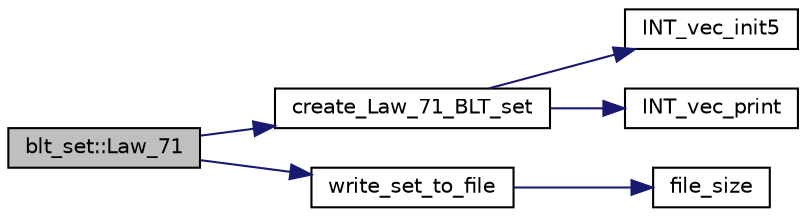 digraph "blt_set::Law_71"
{
  edge [fontname="Helvetica",fontsize="10",labelfontname="Helvetica",labelfontsize="10"];
  node [fontname="Helvetica",fontsize="10",shape=record];
  rankdir="LR";
  Node1924 [label="blt_set::Law_71",height=0.2,width=0.4,color="black", fillcolor="grey75", style="filled", fontcolor="black"];
  Node1924 -> Node1925 [color="midnightblue",fontsize="10",style="solid",fontname="Helvetica"];
  Node1925 [label="create_Law_71_BLT_set",height=0.2,width=0.4,color="black", fillcolor="white", style="filled",URL="$d7/d94/data_8_c.html#a21488a79cee222161e7bef725c6267fe"];
  Node1925 -> Node1926 [color="midnightblue",fontsize="10",style="solid",fontname="Helvetica"];
  Node1926 [label="INT_vec_init5",height=0.2,width=0.4,color="black", fillcolor="white", style="filled",URL="$d5/db4/io__and__os_8h.html#aa44942d0ade0e10dafd2ff1a86e672b8"];
  Node1925 -> Node1927 [color="midnightblue",fontsize="10",style="solid",fontname="Helvetica"];
  Node1927 [label="INT_vec_print",height=0.2,width=0.4,color="black", fillcolor="white", style="filled",URL="$df/dbf/sajeeb_8_c.html#a79a5901af0b47dd0d694109543c027fe"];
  Node1924 -> Node1928 [color="midnightblue",fontsize="10",style="solid",fontname="Helvetica"];
  Node1928 [label="write_set_to_file",height=0.2,width=0.4,color="black", fillcolor="white", style="filled",URL="$d5/db4/io__and__os_8h.html#a3d2767f53fed9a2dacf580e0b2d4b961"];
  Node1928 -> Node1929 [color="midnightblue",fontsize="10",style="solid",fontname="Helvetica"];
  Node1929 [label="file_size",height=0.2,width=0.4,color="black", fillcolor="white", style="filled",URL="$d4/d74/util_8_c.html#a5c37cf5785204b6e9adf647dc14d0e50"];
}
